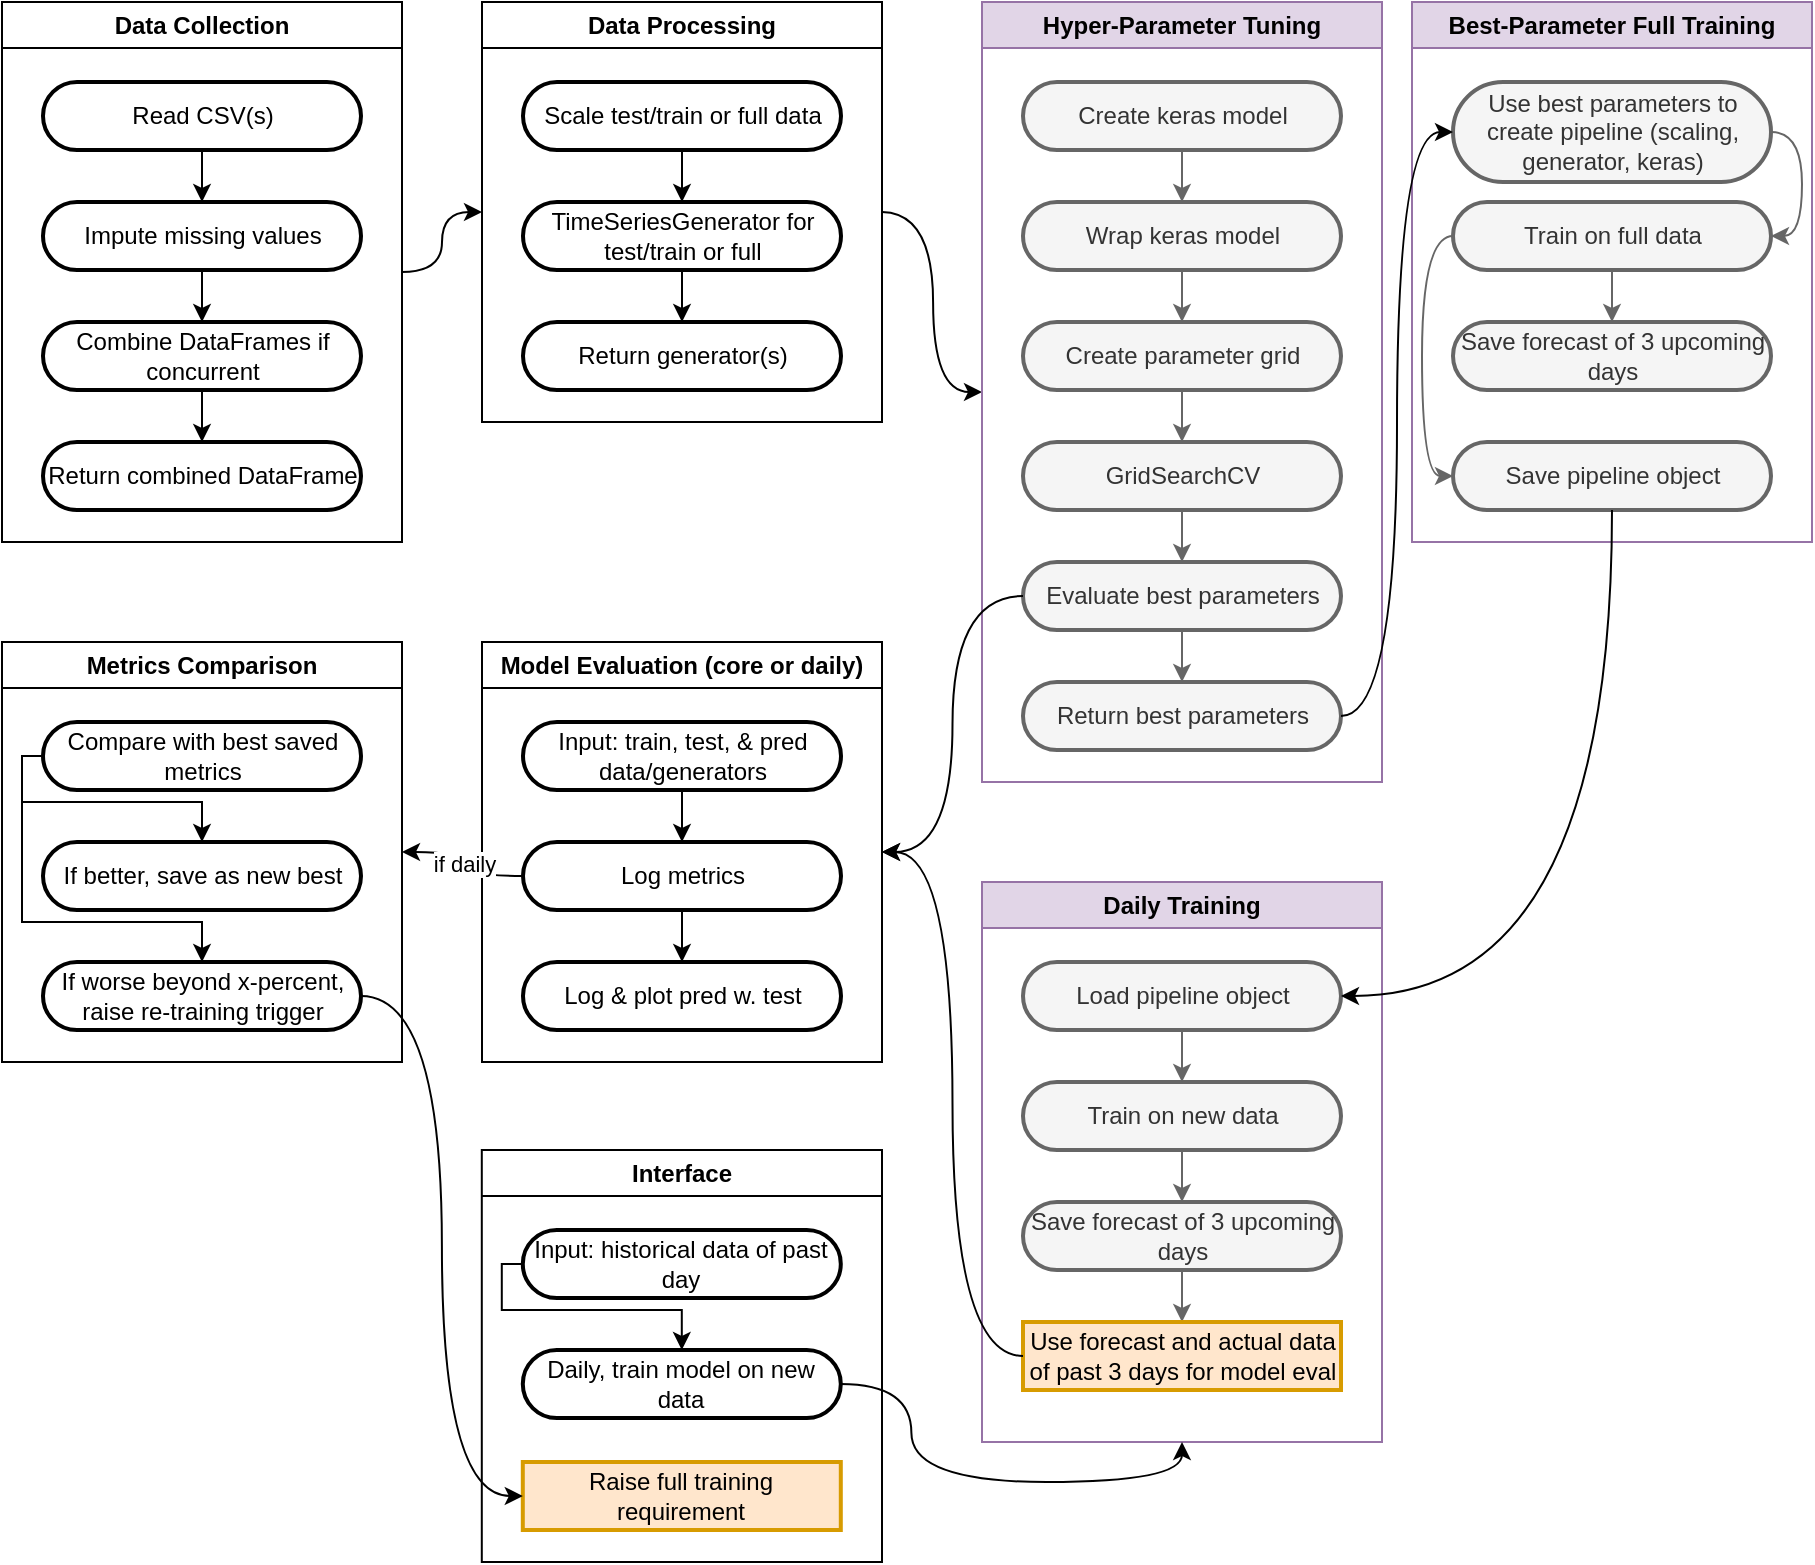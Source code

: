 <mxfile version="24.8.3">
  <diagram name="Page-1" id="im4f84TJx31p4GjBVJc7">
    <mxGraphModel dx="1728" dy="945" grid="1" gridSize="10" guides="1" tooltips="1" connect="1" arrows="1" fold="1" page="1" pageScale="1" pageWidth="827" pageHeight="1169" math="0" shadow="0">
      <root>
        <mxCell id="0" />
        <mxCell id="1" parent="0" />
        <mxCell id="ZpfbbZLWPoLLmUBdWNGZ-46" style="edgeStyle=orthogonalEdgeStyle;rounded=0;orthogonalLoop=1;jettySize=auto;html=1;entryX=0;entryY=0.5;entryDx=0;entryDy=0;curved=1;" parent="1" source="ZpfbbZLWPoLLmUBdWNGZ-24" target="ZpfbbZLWPoLLmUBdWNGZ-30" edge="1">
          <mxGeometry relative="1" as="geometry" />
        </mxCell>
        <mxCell id="ZpfbbZLWPoLLmUBdWNGZ-24" value="Data Collection" style="swimlane;whiteSpace=wrap;html=1;" parent="1" vertex="1">
          <mxGeometry x="10.0" y="10" width="200" height="270" as="geometry" />
        </mxCell>
        <mxCell id="ZpfbbZLWPoLLmUBdWNGZ-40" style="edgeStyle=orthogonalEdgeStyle;rounded=0;orthogonalLoop=1;jettySize=auto;html=1;entryX=0.5;entryY=0;entryDx=0;entryDy=0;" parent="ZpfbbZLWPoLLmUBdWNGZ-24" source="ZpfbbZLWPoLLmUBdWNGZ-26" target="ZpfbbZLWPoLLmUBdWNGZ-27" edge="1">
          <mxGeometry relative="1" as="geometry" />
        </mxCell>
        <mxCell id="ZpfbbZLWPoLLmUBdWNGZ-26" value="Read CSV(s)" style="rounded=1;whiteSpace=wrap;arcSize=50;strokeWidth=2;" parent="ZpfbbZLWPoLLmUBdWNGZ-24" vertex="1">
          <mxGeometry x="20.5" y="40" width="159" height="34" as="geometry" />
        </mxCell>
        <mxCell id="ZpfbbZLWPoLLmUBdWNGZ-41" style="edgeStyle=orthogonalEdgeStyle;rounded=0;orthogonalLoop=1;jettySize=auto;html=1;entryX=0.5;entryY=0;entryDx=0;entryDy=0;" parent="ZpfbbZLWPoLLmUBdWNGZ-24" source="ZpfbbZLWPoLLmUBdWNGZ-27" target="ZpfbbZLWPoLLmUBdWNGZ-28" edge="1">
          <mxGeometry relative="1" as="geometry" />
        </mxCell>
        <mxCell id="ZpfbbZLWPoLLmUBdWNGZ-27" value="Impute missing values" style="rounded=1;whiteSpace=wrap;arcSize=50;strokeWidth=2;" parent="ZpfbbZLWPoLLmUBdWNGZ-24" vertex="1">
          <mxGeometry x="20.5" y="100" width="159" height="34" as="geometry" />
        </mxCell>
        <mxCell id="ZpfbbZLWPoLLmUBdWNGZ-42" style="edgeStyle=orthogonalEdgeStyle;rounded=0;orthogonalLoop=1;jettySize=auto;html=1;entryX=0.5;entryY=0;entryDx=0;entryDy=0;" parent="ZpfbbZLWPoLLmUBdWNGZ-24" source="ZpfbbZLWPoLLmUBdWNGZ-28" target="ZpfbbZLWPoLLmUBdWNGZ-29" edge="1">
          <mxGeometry relative="1" as="geometry" />
        </mxCell>
        <mxCell id="ZpfbbZLWPoLLmUBdWNGZ-28" value="Combine DataFrames if concurrent " style="rounded=1;whiteSpace=wrap;arcSize=50;strokeWidth=2;" parent="ZpfbbZLWPoLLmUBdWNGZ-24" vertex="1">
          <mxGeometry x="20.5" y="160" width="159" height="34" as="geometry" />
        </mxCell>
        <mxCell id="ZpfbbZLWPoLLmUBdWNGZ-29" value="Return combined DataFrame" style="rounded=1;whiteSpace=wrap;arcSize=50;strokeWidth=2;" parent="ZpfbbZLWPoLLmUBdWNGZ-24" vertex="1">
          <mxGeometry x="20.5" y="220" width="159" height="34" as="geometry" />
        </mxCell>
        <mxCell id="ZpfbbZLWPoLLmUBdWNGZ-115" style="edgeStyle=orthogonalEdgeStyle;rounded=0;orthogonalLoop=1;jettySize=auto;html=1;entryX=0;entryY=0.5;entryDx=0;entryDy=0;curved=1;" parent="1" target="ZpfbbZLWPoLLmUBdWNGZ-47" edge="1">
          <mxGeometry relative="1" as="geometry">
            <mxPoint x="450.1" y="115" as="sourcePoint" />
          </mxGeometry>
        </mxCell>
        <mxCell id="ZpfbbZLWPoLLmUBdWNGZ-30" value="Data Processing" style="swimlane;whiteSpace=wrap;html=1;" parent="1" vertex="1">
          <mxGeometry x="250.0" y="10" width="200" height="210" as="geometry" />
        </mxCell>
        <mxCell id="ZpfbbZLWPoLLmUBdWNGZ-44" style="edgeStyle=orthogonalEdgeStyle;rounded=0;orthogonalLoop=1;jettySize=auto;html=1;entryX=0.5;entryY=0;entryDx=0;entryDy=0;" parent="ZpfbbZLWPoLLmUBdWNGZ-30" source="ZpfbbZLWPoLLmUBdWNGZ-31" target="ZpfbbZLWPoLLmUBdWNGZ-32" edge="1">
          <mxGeometry relative="1" as="geometry" />
        </mxCell>
        <mxCell id="ZpfbbZLWPoLLmUBdWNGZ-31" value="Scale test/train or full data" style="rounded=1;whiteSpace=wrap;arcSize=50;strokeWidth=2;" parent="ZpfbbZLWPoLLmUBdWNGZ-30" vertex="1">
          <mxGeometry x="20.5" y="40" width="159" height="34" as="geometry" />
        </mxCell>
        <mxCell id="ZpfbbZLWPoLLmUBdWNGZ-45" style="edgeStyle=orthogonalEdgeStyle;rounded=0;orthogonalLoop=1;jettySize=auto;html=1;entryX=0.5;entryY=0;entryDx=0;entryDy=0;" parent="ZpfbbZLWPoLLmUBdWNGZ-30" source="ZpfbbZLWPoLLmUBdWNGZ-32" target="ZpfbbZLWPoLLmUBdWNGZ-35" edge="1">
          <mxGeometry relative="1" as="geometry" />
        </mxCell>
        <mxCell id="ZpfbbZLWPoLLmUBdWNGZ-32" value="TimeSeriesGenerator for test/train or full" style="rounded=1;whiteSpace=wrap;arcSize=50;strokeWidth=2;" parent="ZpfbbZLWPoLLmUBdWNGZ-30" vertex="1">
          <mxGeometry x="20.5" y="100" width="159" height="34" as="geometry" />
        </mxCell>
        <mxCell id="ZpfbbZLWPoLLmUBdWNGZ-35" value="Return generator(s)" style="rounded=1;whiteSpace=wrap;arcSize=50;strokeWidth=2;" parent="ZpfbbZLWPoLLmUBdWNGZ-30" vertex="1">
          <mxGeometry x="20.5" y="160" width="159" height="34" as="geometry" />
        </mxCell>
        <mxCell id="ZpfbbZLWPoLLmUBdWNGZ-36" value="Model Evaluation (core or daily)" style="swimlane;whiteSpace=wrap;html=1;" parent="1" vertex="1">
          <mxGeometry x="250.0" y="330" width="200" height="210" as="geometry" />
        </mxCell>
        <mxCell id="ZpfbbZLWPoLLmUBdWNGZ-72" style="edgeStyle=orthogonalEdgeStyle;rounded=0;orthogonalLoop=1;jettySize=auto;html=1;" parent="ZpfbbZLWPoLLmUBdWNGZ-36" source="ZpfbbZLWPoLLmUBdWNGZ-37" target="ZpfbbZLWPoLLmUBdWNGZ-38" edge="1">
          <mxGeometry relative="1" as="geometry" />
        </mxCell>
        <mxCell id="ZpfbbZLWPoLLmUBdWNGZ-37" value="Input: train, test, &amp; pred data/generators" style="rounded=1;whiteSpace=wrap;arcSize=50;strokeWidth=2;" parent="ZpfbbZLWPoLLmUBdWNGZ-36" vertex="1">
          <mxGeometry x="20.5" y="40" width="159" height="34" as="geometry" />
        </mxCell>
        <mxCell id="ZpfbbZLWPoLLmUBdWNGZ-71" style="edgeStyle=orthogonalEdgeStyle;rounded=0;orthogonalLoop=1;jettySize=auto;html=1;" parent="ZpfbbZLWPoLLmUBdWNGZ-36" source="ZpfbbZLWPoLLmUBdWNGZ-38" target="ZpfbbZLWPoLLmUBdWNGZ-39" edge="1">
          <mxGeometry relative="1" as="geometry" />
        </mxCell>
        <mxCell id="ZpfbbZLWPoLLmUBdWNGZ-38" value="Log metrics" style="rounded=1;whiteSpace=wrap;arcSize=50;strokeWidth=2;" parent="ZpfbbZLWPoLLmUBdWNGZ-36" vertex="1">
          <mxGeometry x="20.5" y="100" width="159" height="34" as="geometry" />
        </mxCell>
        <mxCell id="ZpfbbZLWPoLLmUBdWNGZ-39" value="Log &amp; plot pred w. test" style="rounded=1;whiteSpace=wrap;arcSize=50;strokeWidth=2;" parent="ZpfbbZLWPoLLmUBdWNGZ-36" vertex="1">
          <mxGeometry x="20.5" y="160" width="159" height="34" as="geometry" />
        </mxCell>
        <mxCell id="ZpfbbZLWPoLLmUBdWNGZ-47" value="Hyper-Parameter Tuning" style="swimlane;whiteSpace=wrap;html=1;fillColor=#e1d5e7;strokeColor=#9673a6;" parent="1" vertex="1">
          <mxGeometry x="500" y="10" width="200" height="390" as="geometry" />
        </mxCell>
        <mxCell id="ZpfbbZLWPoLLmUBdWNGZ-48" style="edgeStyle=orthogonalEdgeStyle;rounded=0;orthogonalLoop=1;jettySize=auto;html=1;entryX=0.5;entryY=0;entryDx=0;entryDy=0;" parent="ZpfbbZLWPoLLmUBdWNGZ-47" edge="1">
          <mxGeometry relative="1" as="geometry">
            <mxPoint x="100" y="74" as="sourcePoint" />
          </mxGeometry>
        </mxCell>
        <mxCell id="ZpfbbZLWPoLLmUBdWNGZ-50" style="edgeStyle=orthogonalEdgeStyle;rounded=0;orthogonalLoop=1;jettySize=auto;html=1;entryX=0.5;entryY=0;entryDx=0;entryDy=0;" parent="ZpfbbZLWPoLLmUBdWNGZ-47" edge="1">
          <mxGeometry relative="1" as="geometry">
            <mxPoint x="100" y="134" as="sourcePoint" />
          </mxGeometry>
        </mxCell>
        <mxCell id="ZpfbbZLWPoLLmUBdWNGZ-52" style="edgeStyle=orthogonalEdgeStyle;rounded=0;orthogonalLoop=1;jettySize=auto;html=1;entryX=0.5;entryY=0;entryDx=0;entryDy=0;" parent="ZpfbbZLWPoLLmUBdWNGZ-47" edge="1">
          <mxGeometry relative="1" as="geometry">
            <mxPoint x="100" y="194" as="sourcePoint" />
          </mxGeometry>
        </mxCell>
        <mxCell id="ZpfbbZLWPoLLmUBdWNGZ-111" style="edgeStyle=orthogonalEdgeStyle;rounded=0;orthogonalLoop=1;jettySize=auto;html=1;entryX=0.5;entryY=0;entryDx=0;entryDy=0;fillColor=#f5f5f5;strokeColor=#666666;" parent="ZpfbbZLWPoLLmUBdWNGZ-47" source="ZpfbbZLWPoLLmUBdWNGZ-105" target="ZpfbbZLWPoLLmUBdWNGZ-106" edge="1">
          <mxGeometry relative="1" as="geometry" />
        </mxCell>
        <mxCell id="ZpfbbZLWPoLLmUBdWNGZ-105" value="Create keras model" style="rounded=1;whiteSpace=wrap;arcSize=50;strokeWidth=2;fillColor=#f5f5f5;strokeColor=#666666;fontColor=#333333;" parent="ZpfbbZLWPoLLmUBdWNGZ-47" vertex="1">
          <mxGeometry x="20.5" y="40" width="159" height="34" as="geometry" />
        </mxCell>
        <mxCell id="ZpfbbZLWPoLLmUBdWNGZ-112" style="edgeStyle=orthogonalEdgeStyle;rounded=0;orthogonalLoop=1;jettySize=auto;html=1;entryX=0.5;entryY=0;entryDx=0;entryDy=0;fillColor=#f5f5f5;strokeColor=#666666;" parent="ZpfbbZLWPoLLmUBdWNGZ-47" source="ZpfbbZLWPoLLmUBdWNGZ-106" target="ZpfbbZLWPoLLmUBdWNGZ-107" edge="1">
          <mxGeometry relative="1" as="geometry" />
        </mxCell>
        <mxCell id="ZpfbbZLWPoLLmUBdWNGZ-106" value="Wrap keras model" style="rounded=1;whiteSpace=wrap;arcSize=50;strokeWidth=2;fillColor=#f5f5f5;strokeColor=#666666;fontColor=#333333;" parent="ZpfbbZLWPoLLmUBdWNGZ-47" vertex="1">
          <mxGeometry x="20.5" y="100" width="159" height="34" as="geometry" />
        </mxCell>
        <mxCell id="ZpfbbZLWPoLLmUBdWNGZ-113" style="edgeStyle=orthogonalEdgeStyle;rounded=0;orthogonalLoop=1;jettySize=auto;html=1;fillColor=#f5f5f5;strokeColor=#666666;" parent="ZpfbbZLWPoLLmUBdWNGZ-47" source="ZpfbbZLWPoLLmUBdWNGZ-107" target="ZpfbbZLWPoLLmUBdWNGZ-108" edge="1">
          <mxGeometry relative="1" as="geometry" />
        </mxCell>
        <mxCell id="ZpfbbZLWPoLLmUBdWNGZ-107" value="Create parameter grid" style="rounded=1;whiteSpace=wrap;arcSize=50;strokeWidth=2;fillColor=#f5f5f5;strokeColor=#666666;fontColor=#333333;" parent="ZpfbbZLWPoLLmUBdWNGZ-47" vertex="1">
          <mxGeometry x="20.5" y="160" width="159" height="34" as="geometry" />
        </mxCell>
        <mxCell id="ZpfbbZLWPoLLmUBdWNGZ-114" style="edgeStyle=orthogonalEdgeStyle;rounded=0;orthogonalLoop=1;jettySize=auto;html=1;fillColor=#f5f5f5;strokeColor=#666666;" parent="ZpfbbZLWPoLLmUBdWNGZ-47" source="ZpfbbZLWPoLLmUBdWNGZ-108" target="ZpfbbZLWPoLLmUBdWNGZ-110" edge="1">
          <mxGeometry relative="1" as="geometry" />
        </mxCell>
        <mxCell id="ZpfbbZLWPoLLmUBdWNGZ-108" value="GridSearchCV" style="rounded=1;whiteSpace=wrap;arcSize=50;strokeWidth=2;fillColor=#f5f5f5;strokeColor=#666666;fontColor=#333333;" parent="ZpfbbZLWPoLLmUBdWNGZ-47" vertex="1">
          <mxGeometry x="20.5" y="220" width="159" height="34" as="geometry" />
        </mxCell>
        <mxCell id="ZpfbbZLWPoLLmUBdWNGZ-117" style="edgeStyle=orthogonalEdgeStyle;rounded=0;orthogonalLoop=1;jettySize=auto;html=1;fillColor=#f5f5f5;strokeColor=#666666;" parent="ZpfbbZLWPoLLmUBdWNGZ-47" source="ZpfbbZLWPoLLmUBdWNGZ-110" target="ZpfbbZLWPoLLmUBdWNGZ-116" edge="1">
          <mxGeometry relative="1" as="geometry" />
        </mxCell>
        <mxCell id="ZpfbbZLWPoLLmUBdWNGZ-110" value="Evaluate best parameters" style="rounded=1;whiteSpace=wrap;arcSize=50;strokeWidth=2;fillColor=#f5f5f5;strokeColor=#666666;fontColor=#333333;" parent="ZpfbbZLWPoLLmUBdWNGZ-47" vertex="1">
          <mxGeometry x="20.5" y="280" width="159" height="34" as="geometry" />
        </mxCell>
        <mxCell id="ZpfbbZLWPoLLmUBdWNGZ-116" value="Return best parameters" style="rounded=1;whiteSpace=wrap;arcSize=50;strokeWidth=2;fillColor=#f5f5f5;strokeColor=#666666;fontColor=#333333;" parent="ZpfbbZLWPoLLmUBdWNGZ-47" vertex="1">
          <mxGeometry x="20.5" y="340" width="159" height="34" as="geometry" />
        </mxCell>
        <mxCell id="ZpfbbZLWPoLLmUBdWNGZ-55" value="Best-Parameter Full Training" style="swimlane;whiteSpace=wrap;html=1;fillColor=#e1d5e7;strokeColor=#9673a6;" parent="1" vertex="1">
          <mxGeometry x="715" y="10" width="200" height="270" as="geometry" />
        </mxCell>
        <mxCell id="ZpfbbZLWPoLLmUBdWNGZ-56" style="edgeStyle=orthogonalEdgeStyle;rounded=0;orthogonalLoop=1;jettySize=auto;html=1;entryX=0.5;entryY=0;entryDx=0;entryDy=0;" parent="ZpfbbZLWPoLLmUBdWNGZ-55" edge="1">
          <mxGeometry relative="1" as="geometry">
            <mxPoint x="100" y="74" as="sourcePoint" />
          </mxGeometry>
        </mxCell>
        <mxCell id="ZpfbbZLWPoLLmUBdWNGZ-58" style="edgeStyle=orthogonalEdgeStyle;rounded=0;orthogonalLoop=1;jettySize=auto;html=1;entryX=0.5;entryY=0;entryDx=0;entryDy=0;" parent="ZpfbbZLWPoLLmUBdWNGZ-55" edge="1">
          <mxGeometry relative="1" as="geometry">
            <mxPoint x="100" y="134" as="sourcePoint" />
          </mxGeometry>
        </mxCell>
        <mxCell id="ZpfbbZLWPoLLmUBdWNGZ-60" style="edgeStyle=orthogonalEdgeStyle;rounded=0;orthogonalLoop=1;jettySize=auto;html=1;entryX=0.5;entryY=0;entryDx=0;entryDy=0;" parent="ZpfbbZLWPoLLmUBdWNGZ-55" edge="1">
          <mxGeometry relative="1" as="geometry">
            <mxPoint x="100" y="194" as="sourcePoint" />
          </mxGeometry>
        </mxCell>
        <mxCell id="ZpfbbZLWPoLLmUBdWNGZ-122" style="edgeStyle=orthogonalEdgeStyle;rounded=0;orthogonalLoop=1;jettySize=auto;html=1;entryX=1;entryY=0.5;entryDx=0;entryDy=0;curved=1;exitX=1;exitY=0.5;exitDx=0;exitDy=0;fillColor=#f5f5f5;strokeColor=#666666;" parent="ZpfbbZLWPoLLmUBdWNGZ-55" source="ZpfbbZLWPoLLmUBdWNGZ-120" target="ZpfbbZLWPoLLmUBdWNGZ-121" edge="1">
          <mxGeometry relative="1" as="geometry">
            <Array as="points">
              <mxPoint x="195" y="65" />
              <mxPoint x="195" y="117" />
            </Array>
          </mxGeometry>
        </mxCell>
        <mxCell id="ZpfbbZLWPoLLmUBdWNGZ-120" value="Use best parameters to create pipeline (scaling, generator, keras)" style="rounded=1;whiteSpace=wrap;arcSize=50;strokeWidth=2;fillColor=#f5f5f5;strokeColor=#666666;fontColor=#333333;" parent="ZpfbbZLWPoLLmUBdWNGZ-55" vertex="1">
          <mxGeometry x="20.5" y="40" width="159" height="50" as="geometry" />
        </mxCell>
        <mxCell id="ZpfbbZLWPoLLmUBdWNGZ-124" style="edgeStyle=orthogonalEdgeStyle;rounded=0;orthogonalLoop=1;jettySize=auto;html=1;entryX=0.5;entryY=0;entryDx=0;entryDy=0;fillColor=#f5f5f5;strokeColor=#666666;" parent="ZpfbbZLWPoLLmUBdWNGZ-55" source="ZpfbbZLWPoLLmUBdWNGZ-121" target="ZpfbbZLWPoLLmUBdWNGZ-123" edge="1">
          <mxGeometry relative="1" as="geometry" />
        </mxCell>
        <mxCell id="ZpfbbZLWPoLLmUBdWNGZ-131" style="edgeStyle=orthogonalEdgeStyle;rounded=0;orthogonalLoop=1;jettySize=auto;html=1;entryX=0;entryY=0.5;entryDx=0;entryDy=0;curved=1;exitX=0;exitY=0.5;exitDx=0;exitDy=0;fillColor=#f5f5f5;strokeColor=#666666;" parent="ZpfbbZLWPoLLmUBdWNGZ-55" source="ZpfbbZLWPoLLmUBdWNGZ-121" target="ZpfbbZLWPoLLmUBdWNGZ-130" edge="1">
          <mxGeometry relative="1" as="geometry">
            <Array as="points">
              <mxPoint x="5" y="117" />
              <mxPoint x="5" y="237" />
            </Array>
          </mxGeometry>
        </mxCell>
        <mxCell id="ZpfbbZLWPoLLmUBdWNGZ-121" value="Train on full data" style="rounded=1;whiteSpace=wrap;arcSize=50;strokeWidth=2;fillColor=#f5f5f5;strokeColor=#666666;fontColor=#333333;" parent="ZpfbbZLWPoLLmUBdWNGZ-55" vertex="1">
          <mxGeometry x="20.5" y="100" width="159" height="34" as="geometry" />
        </mxCell>
        <mxCell id="ZpfbbZLWPoLLmUBdWNGZ-123" value="Save forecast of 3 upcoming days" style="rounded=1;whiteSpace=wrap;arcSize=50;strokeWidth=2;fillColor=#f5f5f5;strokeColor=#666666;fontColor=#333333;" parent="ZpfbbZLWPoLLmUBdWNGZ-55" vertex="1">
          <mxGeometry x="20.5" y="160" width="159" height="34" as="geometry" />
        </mxCell>
        <mxCell id="ZpfbbZLWPoLLmUBdWNGZ-130" value="Save pipeline object" style="rounded=1;whiteSpace=wrap;arcSize=50;strokeWidth=2;fillColor=#f5f5f5;strokeColor=#666666;fontColor=#333333;" parent="ZpfbbZLWPoLLmUBdWNGZ-55" vertex="1">
          <mxGeometry x="20.5" y="220" width="159" height="34" as="geometry" />
        </mxCell>
        <mxCell id="ZpfbbZLWPoLLmUBdWNGZ-63" value="Daily Training" style="swimlane;whiteSpace=wrap;html=1;fillColor=#e1d5e7;strokeColor=#9673a6;" parent="1" vertex="1">
          <mxGeometry x="500" y="450" width="200" height="280" as="geometry" />
        </mxCell>
        <mxCell id="ZpfbbZLWPoLLmUBdWNGZ-64" style="edgeStyle=orthogonalEdgeStyle;rounded=0;orthogonalLoop=1;jettySize=auto;html=1;entryX=0.5;entryY=0;entryDx=0;entryDy=0;" parent="ZpfbbZLWPoLLmUBdWNGZ-63" edge="1">
          <mxGeometry relative="1" as="geometry">
            <mxPoint x="100.0" y="74" as="sourcePoint" />
          </mxGeometry>
        </mxCell>
        <mxCell id="ZpfbbZLWPoLLmUBdWNGZ-66" style="edgeStyle=orthogonalEdgeStyle;rounded=0;orthogonalLoop=1;jettySize=auto;html=1;entryX=0.5;entryY=0;entryDx=0;entryDy=0;" parent="ZpfbbZLWPoLLmUBdWNGZ-63" edge="1">
          <mxGeometry relative="1" as="geometry">
            <mxPoint x="100.0" y="134" as="sourcePoint" />
          </mxGeometry>
        </mxCell>
        <mxCell id="ZpfbbZLWPoLLmUBdWNGZ-68" style="edgeStyle=orthogonalEdgeStyle;rounded=0;orthogonalLoop=1;jettySize=auto;html=1;entryX=0.5;entryY=0;entryDx=0;entryDy=0;" parent="ZpfbbZLWPoLLmUBdWNGZ-63" edge="1">
          <mxGeometry relative="1" as="geometry">
            <mxPoint x="100.0" y="194" as="sourcePoint" />
          </mxGeometry>
        </mxCell>
        <mxCell id="ZpfbbZLWPoLLmUBdWNGZ-128" style="edgeStyle=orthogonalEdgeStyle;rounded=0;orthogonalLoop=1;jettySize=auto;html=1;fillColor=#f5f5f5;strokeColor=#666666;" parent="ZpfbbZLWPoLLmUBdWNGZ-63" source="ZpfbbZLWPoLLmUBdWNGZ-125" target="ZpfbbZLWPoLLmUBdWNGZ-127" edge="1">
          <mxGeometry relative="1" as="geometry" />
        </mxCell>
        <mxCell id="ZpfbbZLWPoLLmUBdWNGZ-125" value="Train on new data" style="rounded=1;whiteSpace=wrap;arcSize=50;strokeWidth=2;fillColor=#f5f5f5;strokeColor=#666666;fontColor=#333333;" parent="ZpfbbZLWPoLLmUBdWNGZ-63" vertex="1">
          <mxGeometry x="20.5" y="100" width="159" height="34" as="geometry" />
        </mxCell>
        <mxCell id="OjyiqvU4Bi0x6nm2CT1B-5" style="edgeStyle=orthogonalEdgeStyle;rounded=0;orthogonalLoop=1;jettySize=auto;html=1;entryX=0.5;entryY=0;entryDx=0;entryDy=0;fillColor=#f5f5f5;strokeColor=#666666;" edge="1" parent="ZpfbbZLWPoLLmUBdWNGZ-63" source="ZpfbbZLWPoLLmUBdWNGZ-127" target="OjyiqvU4Bi0x6nm2CT1B-2">
          <mxGeometry relative="1" as="geometry" />
        </mxCell>
        <mxCell id="ZpfbbZLWPoLLmUBdWNGZ-127" value="Save forecast of 3 upcoming days" style="rounded=1;whiteSpace=wrap;arcSize=50;strokeWidth=2;fillColor=#f5f5f5;strokeColor=#666666;fontColor=#333333;" parent="ZpfbbZLWPoLLmUBdWNGZ-63" vertex="1">
          <mxGeometry x="20.5" y="160" width="159" height="34" as="geometry" />
        </mxCell>
        <mxCell id="ZpfbbZLWPoLLmUBdWNGZ-133" style="edgeStyle=orthogonalEdgeStyle;rounded=0;orthogonalLoop=1;jettySize=auto;html=1;fillColor=#f5f5f5;strokeColor=#666666;" parent="ZpfbbZLWPoLLmUBdWNGZ-63" source="ZpfbbZLWPoLLmUBdWNGZ-132" target="ZpfbbZLWPoLLmUBdWNGZ-125" edge="1">
          <mxGeometry relative="1" as="geometry" />
        </mxCell>
        <mxCell id="ZpfbbZLWPoLLmUBdWNGZ-132" value="Load pipeline object" style="rounded=1;whiteSpace=wrap;arcSize=50;strokeWidth=2;fillColor=#f5f5f5;strokeColor=#666666;fontColor=#333333;" parent="ZpfbbZLWPoLLmUBdWNGZ-63" vertex="1">
          <mxGeometry x="20.5" y="40" width="159" height="34" as="geometry" />
        </mxCell>
        <mxCell id="OjyiqvU4Bi0x6nm2CT1B-2" value="Use forecast and actual data of past 3 days for model eval" style="rounded=0;whiteSpace=wrap;arcSize=50;strokeWidth=2;fillColor=#ffe6cc;strokeColor=#d79b00;" vertex="1" parent="ZpfbbZLWPoLLmUBdWNGZ-63">
          <mxGeometry x="20.5" y="220" width="159" height="34" as="geometry" />
        </mxCell>
        <mxCell id="ZpfbbZLWPoLLmUBdWNGZ-74" value="Metrics Comparison" style="swimlane;whiteSpace=wrap;html=1;" parent="1" vertex="1">
          <mxGeometry x="10.0" y="330" width="200" height="210" as="geometry" />
        </mxCell>
        <mxCell id="ZpfbbZLWPoLLmUBdWNGZ-92" style="edgeStyle=orthogonalEdgeStyle;rounded=0;orthogonalLoop=1;jettySize=auto;html=1;exitX=0;exitY=0.5;exitDx=0;exitDy=0;" parent="ZpfbbZLWPoLLmUBdWNGZ-74" source="ZpfbbZLWPoLLmUBdWNGZ-76" target="ZpfbbZLWPoLLmUBdWNGZ-78" edge="1">
          <mxGeometry relative="1" as="geometry">
            <Array as="points">
              <mxPoint x="10" y="57" />
              <mxPoint x="10" y="80" />
              <mxPoint x="100" y="80" />
            </Array>
          </mxGeometry>
        </mxCell>
        <mxCell id="ZpfbbZLWPoLLmUBdWNGZ-76" value="Compare with best saved metrics" style="rounded=1;whiteSpace=wrap;arcSize=50;strokeWidth=2;" parent="ZpfbbZLWPoLLmUBdWNGZ-74" vertex="1">
          <mxGeometry x="20.5" y="40" width="159" height="34" as="geometry" />
        </mxCell>
        <mxCell id="ZpfbbZLWPoLLmUBdWNGZ-78" value="If better, save as new best" style="rounded=1;whiteSpace=wrap;arcSize=50;strokeWidth=2;" parent="ZpfbbZLWPoLLmUBdWNGZ-74" vertex="1">
          <mxGeometry x="20.5" y="100" width="159" height="34" as="geometry" />
        </mxCell>
        <mxCell id="ZpfbbZLWPoLLmUBdWNGZ-79" value="If worse beyond x-percent, raise re-training trigger" style="rounded=1;whiteSpace=wrap;arcSize=50;strokeWidth=2;" parent="ZpfbbZLWPoLLmUBdWNGZ-74" vertex="1">
          <mxGeometry x="20.5" y="160" width="159" height="34" as="geometry" />
        </mxCell>
        <mxCell id="ZpfbbZLWPoLLmUBdWNGZ-93" style="edgeStyle=orthogonalEdgeStyle;rounded=0;orthogonalLoop=1;jettySize=auto;html=1;exitX=0;exitY=0.5;exitDx=0;exitDy=0;entryX=0.5;entryY=0;entryDx=0;entryDy=0;" parent="ZpfbbZLWPoLLmUBdWNGZ-74" source="ZpfbbZLWPoLLmUBdWNGZ-76" target="ZpfbbZLWPoLLmUBdWNGZ-79" edge="1">
          <mxGeometry relative="1" as="geometry">
            <mxPoint x="31" y="67" as="sourcePoint" />
            <mxPoint x="107" y="160" as="targetPoint" />
            <Array as="points">
              <mxPoint x="10" y="57" />
              <mxPoint x="10" y="140" />
              <mxPoint x="100" y="140" />
            </Array>
          </mxGeometry>
        </mxCell>
        <mxCell id="ZpfbbZLWPoLLmUBdWNGZ-81" style="edgeStyle=orthogonalEdgeStyle;rounded=0;orthogonalLoop=1;jettySize=auto;html=1;curved=1;" parent="1" source="ZpfbbZLWPoLLmUBdWNGZ-38" target="ZpfbbZLWPoLLmUBdWNGZ-74" edge="1">
          <mxGeometry relative="1" as="geometry" />
        </mxCell>
        <mxCell id="OjyiqvU4Bi0x6nm2CT1B-7" value="if daily" style="edgeLabel;html=1;align=center;verticalAlign=middle;resizable=0;points=[];" vertex="1" connectable="0" parent="ZpfbbZLWPoLLmUBdWNGZ-81">
          <mxGeometry x="0.008" relative="1" as="geometry">
            <mxPoint as="offset" />
          </mxGeometry>
        </mxCell>
        <mxCell id="ZpfbbZLWPoLLmUBdWNGZ-86" value="Interface" style="swimlane;whiteSpace=wrap;html=1;" parent="1" vertex="1">
          <mxGeometry x="249.9" y="584" width="200.1" height="206" as="geometry" />
        </mxCell>
        <mxCell id="ZpfbbZLWPoLLmUBdWNGZ-136" style="edgeStyle=orthogonalEdgeStyle;rounded=0;orthogonalLoop=1;jettySize=auto;html=1;exitX=0;exitY=0.5;exitDx=0;exitDy=0;" parent="ZpfbbZLWPoLLmUBdWNGZ-86" source="ZpfbbZLWPoLLmUBdWNGZ-88" target="ZpfbbZLWPoLLmUBdWNGZ-90" edge="1">
          <mxGeometry relative="1" as="geometry">
            <Array as="points">
              <mxPoint x="10" y="57" />
              <mxPoint x="10" y="80" />
              <mxPoint x="100" y="80" />
            </Array>
          </mxGeometry>
        </mxCell>
        <mxCell id="ZpfbbZLWPoLLmUBdWNGZ-88" value="Input: historical data of past day" style="rounded=1;whiteSpace=wrap;arcSize=50;strokeWidth=2;" parent="ZpfbbZLWPoLLmUBdWNGZ-86" vertex="1">
          <mxGeometry x="20.5" y="40" width="159" height="34" as="geometry" />
        </mxCell>
        <mxCell id="ZpfbbZLWPoLLmUBdWNGZ-90" value="Daily, train model on new data" style="rounded=1;whiteSpace=wrap;arcSize=50;strokeWidth=2;" parent="ZpfbbZLWPoLLmUBdWNGZ-86" vertex="1">
          <mxGeometry x="20.5" y="100" width="159" height="34" as="geometry" />
        </mxCell>
        <mxCell id="OjyiqvU4Bi0x6nm2CT1B-8" value="Raise full training requirement" style="rounded=0;whiteSpace=wrap;arcSize=50;strokeWidth=2;fillColor=#ffe6cc;strokeColor=#d79b00;" vertex="1" parent="ZpfbbZLWPoLLmUBdWNGZ-86">
          <mxGeometry x="20.5" y="156" width="159" height="34" as="geometry" />
        </mxCell>
        <mxCell id="ZpfbbZLWPoLLmUBdWNGZ-119" style="edgeStyle=orthogonalEdgeStyle;rounded=0;orthogonalLoop=1;jettySize=auto;html=1;entryX=1;entryY=0.5;entryDx=0;entryDy=0;curved=1;" parent="1" source="ZpfbbZLWPoLLmUBdWNGZ-110" target="ZpfbbZLWPoLLmUBdWNGZ-36" edge="1">
          <mxGeometry relative="1" as="geometry" />
        </mxCell>
        <mxCell id="ZpfbbZLWPoLLmUBdWNGZ-150" style="edgeStyle=orthogonalEdgeStyle;rounded=0;orthogonalLoop=1;jettySize=auto;html=1;entryX=0.5;entryY=1;entryDx=0;entryDy=0;curved=1;" parent="1" source="ZpfbbZLWPoLLmUBdWNGZ-90" target="ZpfbbZLWPoLLmUBdWNGZ-63" edge="1">
          <mxGeometry relative="1" as="geometry" />
        </mxCell>
        <mxCell id="OjyiqvU4Bi0x6nm2CT1B-6" style="edgeStyle=orthogonalEdgeStyle;rounded=0;orthogonalLoop=1;jettySize=auto;html=1;entryX=1;entryY=0.5;entryDx=0;entryDy=0;curved=1;" edge="1" parent="1" source="OjyiqvU4Bi0x6nm2CT1B-2" target="ZpfbbZLWPoLLmUBdWNGZ-36">
          <mxGeometry relative="1" as="geometry" />
        </mxCell>
        <mxCell id="OjyiqvU4Bi0x6nm2CT1B-9" style="edgeStyle=orthogonalEdgeStyle;rounded=0;orthogonalLoop=1;jettySize=auto;html=1;entryX=0;entryY=0.5;entryDx=0;entryDy=0;curved=1;" edge="1" parent="1" source="ZpfbbZLWPoLLmUBdWNGZ-79" target="OjyiqvU4Bi0x6nm2CT1B-8">
          <mxGeometry relative="1" as="geometry" />
        </mxCell>
        <mxCell id="OjyiqvU4Bi0x6nm2CT1B-10" style="edgeStyle=orthogonalEdgeStyle;rounded=0;orthogonalLoop=1;jettySize=auto;html=1;entryX=1;entryY=0.5;entryDx=0;entryDy=0;curved=1;exitX=0.5;exitY=1;exitDx=0;exitDy=0;" edge="1" parent="1" source="ZpfbbZLWPoLLmUBdWNGZ-130" target="ZpfbbZLWPoLLmUBdWNGZ-132">
          <mxGeometry relative="1" as="geometry" />
        </mxCell>
        <mxCell id="OjyiqvU4Bi0x6nm2CT1B-11" style="edgeStyle=orthogonalEdgeStyle;rounded=0;orthogonalLoop=1;jettySize=auto;html=1;entryX=0;entryY=0.5;entryDx=0;entryDy=0;curved=1;" edge="1" parent="1" source="ZpfbbZLWPoLLmUBdWNGZ-116" target="ZpfbbZLWPoLLmUBdWNGZ-120">
          <mxGeometry relative="1" as="geometry" />
        </mxCell>
      </root>
    </mxGraphModel>
  </diagram>
</mxfile>
